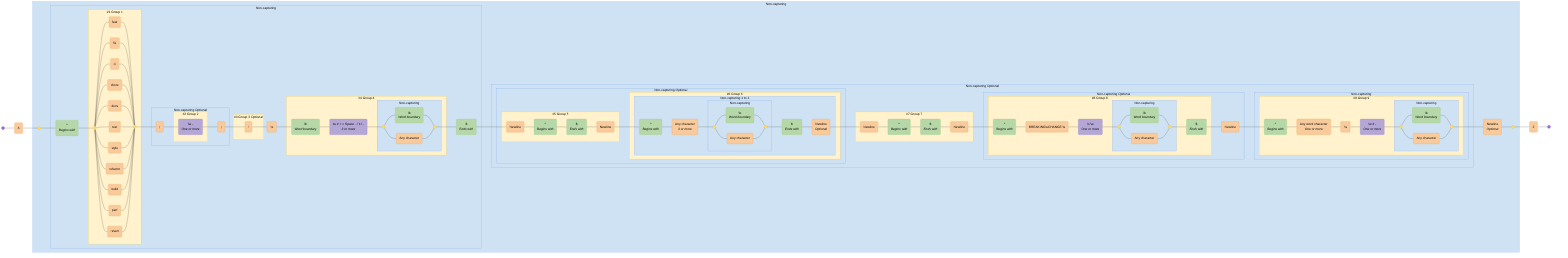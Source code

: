 graph LR
  accTitle: "Regex: \\A(?:(?:^(?P<type>feat|fix|ci|chore|docs|test|style|refactor|build|perf|revert)(?:\\((?P<scope>[\\w-]+)\\))?(?P<breaking>!)?:\\s(?P<subject>\\b[\\w#<> ./\\t\\\\-]{3,}(?:\\b|\\.))$)(?:(?:(?P<BLANK_LINE>\\n^$\\n)(?P<body>(?:^.{3,}(?:\\b|\\.)$\\n?){1,3}))?(?P<BLANK_LINE2>\\n^$\\n)(?:(?P<breaking_change>^BREAKING\\sCHANGE:\\s[\\s\\w]+(?:\\b|\\.)$)\\n)?(?:(?P<footer>^\\w+:\\s[\\w#-]+(?:\\b|\\.))))?\\n?|)\\Z"
  accDescr: "Generated with regex-to-mermaid@1.0.3"

  %% Nodes
  start@{ shape: f-circ };
  fin@{ shape: f-circ };
  literal_1("A"):::literal;
  disjunction_begin_1:::disjunction@{ shape: f-circ };
  disjunction_end_1:::disjunction@{ shape: f-circ };
  assertion_1("^<br><i>Begins with</i>"):::assertion;
  disjunction_begin_2:::disjunction@{ shape: f-circ };
  disjunction_end_2:::disjunction@{ shape: f-circ };
  literal_2("feat"):::literal;
  literal_3("fix"):::literal;
  literal_4("ci"):::literal;
  literal_5("chore"):::literal;
  literal_6("docs"):::literal;
  literal_7("test"):::literal;
  literal_8("style"):::literal;
  literal_9("refactor"):::literal;
  literal_10("build"):::literal;
  literal_11("perf"):::literal;
  literal_12("revert"):::literal;
  literal_13("("):::literal;
  char_class_1("\w -<br><i>One or more</i>"):::char-class;
  literal_14(")"):::literal;
  literal_15("!"):::literal;
  literal_16(":\s"):::literal;
  assertion_2("\b<br><i>Word boundary</i>"):::assertion;
  char_class_2("\w # < > Space . / \t \ -<br><i>3 or more</i>"):::char-class;
  disjunction_begin_3:::disjunction@{ shape: f-circ };
  disjunction_end_3:::disjunction@{ shape: f-circ };
  assertion_3("\b<br><i>Word boundary</i>"):::assertion;
  literal_17("Any character"):::literal;
  assertion_4("$<br><i>Ends with</i>"):::assertion;
  literal_18("Newline"):::literal;
  assertion_5("^<br><i>Begins with</i>"):::assertion;
  assertion_6("$<br><i>Ends with</i>"):::assertion;
  literal_19("Newline"):::literal;
  assertion_7("^<br><i>Begins with</i>"):::assertion;
  literal_20("Any character<br><i>3 or more</i>"):::literal;
  disjunction_begin_4:::disjunction@{ shape: f-circ };
  disjunction_end_4:::disjunction@{ shape: f-circ };
  assertion_8("\b<br><i>Word boundary</i>"):::assertion;
  literal_21("Any character"):::literal;
  assertion_9("$<br><i>Ends with</i>"):::assertion;
  literal_22("Newline<br><i>Optional</i>"):::literal;
  literal_23("Newline"):::literal;
  assertion_10("^<br><i>Begins with</i>"):::assertion;
  assertion_11("$<br><i>Ends with</i>"):::assertion;
  literal_24("Newline"):::literal;
  assertion_12("^<br><i>Begins with</i>"):::assertion;
  literal_25("BREAKING\sCHANGE:\s"):::literal;
  char_class_3("\s \w<br><i>One or more</i>"):::char-class;
  disjunction_begin_5:::disjunction@{ shape: f-circ };
  disjunction_end_5:::disjunction@{ shape: f-circ };
  assertion_13("\b<br><i>Word boundary</i>"):::assertion;
  literal_26("Any character"):::literal;
  assertion_14("$<br><i>Ends with</i>"):::assertion;
  literal_27("Newline"):::literal;
  assertion_15("^<br><i>Begins with</i>"):::assertion;
  literal_28("Any word character<br><i>One or more</i>"):::literal;
  literal_29(":\s"):::literal;
  char_class_4("\w # -<br><i>One or more</i>"):::char-class;
  disjunction_begin_6:::disjunction@{ shape: f-circ };
  disjunction_end_6:::disjunction@{ shape: f-circ };
  assertion_16("\b<br><i>Word boundary</i>"):::assertion;
  literal_30("Any character"):::literal;
  literal_31("Newline<br><i>Optional</i>"):::literal;
  literal_32("Z"):::literal;

  %% Subgraphs
  subgraph standard_1 ["#1 Group 1"]
    disjunction_begin_2
    disjunction_end_2
    literal_2
    literal_3
    literal_4
    literal_5
    literal_6
    literal_7
    literal_8
    literal_9
    literal_10
    literal_11
    literal_12
  end

  subgraph standard_2 ["#2 Group 2"]
    char_class_1
  end

  subgraph non_capturing_3 ["Non-capturing <i>Optional</i>"]
    standard_2
    literal_13
    literal_14
  end

  subgraph standard_3 ["#3 Group 3 <i>Optional</i>"]
    literal_15
  end

  subgraph non_capturing_4 ["Non-capturing"]
    disjunction_begin_3
    disjunction_end_3
    assertion_3
    literal_17
  end

  subgraph standard_4 ["#4 Group 4"]
    non_capturing_4
    assertion_2
    char_class_2
  end

  subgraph non_capturing_2 ["Non-capturing"]
    standard_1
    standard_2
    non_capturing_3
    standard_3
    non_capturing_4
    standard_4
    assertion_1
    literal_16
    assertion_4
  end

  subgraph standard_5 ["#5 Group 5"]
    literal_18
    assertion_5
    assertion_6
    literal_19
  end

  subgraph non_capturing_8 ["Non-capturing"]
    disjunction_begin_4
    disjunction_end_4
    assertion_8
    literal_21
  end

  subgraph non_capturing_7 ["Non-capturing <i>1 to 3</i>"]
    non_capturing_8
    assertion_7
    literal_20
    assertion_9
    literal_22
  end

  subgraph standard_6 ["#6 Group 6"]
    non_capturing_8
    non_capturing_7
  end

  subgraph non_capturing_6 ["Non-capturing <i>Optional</i>"]
    standard_5
    non_capturing_8
    non_capturing_7
    standard_6
  end

  subgraph standard_7 ["#7 Group 7"]
    literal_23
    assertion_10
    assertion_11
    literal_24
  end

  subgraph non_capturing_10 ["Non-capturing"]
    disjunction_begin_5
    disjunction_end_5
    assertion_13
    literal_26
  end

  subgraph standard_8 ["#8 Group 8"]
    non_capturing_10
    assertion_12
    literal_25
    char_class_3
    assertion_14
  end

  subgraph non_capturing_9 ["Non-capturing <i>Optional</i>"]
    non_capturing_10
    standard_8
    literal_27
  end

  subgraph non_capturing_12 ["Non-capturing"]
    disjunction_begin_6
    disjunction_end_6
    assertion_16
    literal_30
  end

  subgraph standard_9 ["#9 Group 9"]
    non_capturing_12
    assertion_15
    literal_28
    literal_29
    char_class_4
  end

  subgraph non_capturing_11 ["Non-capturing"]
    non_capturing_12
    standard_9
  end

  subgraph non_capturing_5 ["Non-capturing <i>Optional</i>"]
    standard_5
    non_capturing_8
    non_capturing_7
    standard_6
    non_capturing_6
    standard_7
    non_capturing_10
    standard_8
    non_capturing_9
    non_capturing_12
    standard_9
    non_capturing_11
  end

  subgraph non_capturing_1 ["Non-capturing"]
    standard_1
    standard_2
    non_capturing_3
    standard_3
    non_capturing_4
    standard_4
    non_capturing_2
    standard_5
    non_capturing_8
    non_capturing_7
    standard_6
    non_capturing_6
    standard_7
    non_capturing_10
    standard_8
    non_capturing_9
    non_capturing_12
    standard_9
    non_capturing_11
    non_capturing_5
    disjunction_begin_1
    disjunction_end_1
    literal_31
  end

  %% Edges
  start --- literal_1;
  literal_1 --- disjunction_begin_1;
  disjunction_begin_1 --- assertion_1;
  assertion_1 --- disjunction_begin_2;
  disjunction_begin_2 --- literal_2;
  literal_2 --- disjunction_end_2;
  disjunction_begin_2 --- literal_3;
  literal_3 --- disjunction_end_2;
  disjunction_begin_2 --- literal_4;
  literal_4 --- disjunction_end_2;
  disjunction_begin_2 --- literal_5;
  literal_5 --- disjunction_end_2;
  disjunction_begin_2 --- literal_6;
  literal_6 --- disjunction_end_2;
  disjunction_begin_2 --- literal_7;
  literal_7 --- disjunction_end_2;
  disjunction_begin_2 --- literal_8;
  literal_8 --- disjunction_end_2;
  disjunction_begin_2 --- literal_9;
  literal_9 --- disjunction_end_2;
  disjunction_begin_2 --- literal_10;
  literal_10 --- disjunction_end_2;
  disjunction_begin_2 --- literal_11;
  literal_11 --- disjunction_end_2;
  disjunction_begin_2 --- literal_12;
  literal_12 --- disjunction_end_2;
  disjunction_end_2 --- literal_13;
  literal_13 --- char_class_1;
  char_class_1 --- literal_14;
  literal_14 --- literal_15;
  literal_15 --- literal_16;
  literal_16 --- assertion_2;
  assertion_2 --- char_class_2;
  char_class_2 --- disjunction_begin_3;
  disjunction_begin_3 --- assertion_3;
  assertion_3 --- disjunction_end_3;
  disjunction_begin_3 --- literal_17;
  literal_17 --- disjunction_end_3;
  disjunction_end_3 --- assertion_4;
  assertion_4 --- literal_18;
  literal_18 --- assertion_5;
  assertion_5 --- assertion_6;
  assertion_6 --- literal_19;
  literal_19 --- assertion_7;
  assertion_7 --- literal_20;
  literal_20 --- disjunction_begin_4;
  disjunction_begin_4 --- assertion_8;
  assertion_8 --- disjunction_end_4;
  disjunction_begin_4 --- literal_21;
  literal_21 --- disjunction_end_4;
  disjunction_end_4 --- assertion_9;
  assertion_9 --- literal_22;
  literal_22 --- literal_23;
  literal_23 --- assertion_10;
  assertion_10 --- assertion_11;
  assertion_11 --- literal_24;
  literal_24 --- assertion_12;
  assertion_12 --- literal_25;
  literal_25 --- char_class_3;
  char_class_3 --- disjunction_begin_5;
  disjunction_begin_5 --- assertion_13;
  assertion_13 --- disjunction_end_5;
  disjunction_begin_5 --- literal_26;
  literal_26 --- disjunction_end_5;
  disjunction_end_5 --- assertion_14;
  assertion_14 --- literal_27;
  literal_27 --- assertion_15;
  assertion_15 --- literal_28;
  literal_28 --- literal_29;
  literal_29 --- char_class_4;
  char_class_4 --- disjunction_begin_6;
  disjunction_begin_6 --- assertion_16;
  assertion_16 --- disjunction_end_6;
  disjunction_begin_6 --- literal_30;
  literal_30 --- disjunction_end_6;
  disjunction_end_6 --- literal_31;
  literal_31 --- disjunction_end_1;
  disjunction_end_1 --- literal_32;
  literal_32 --- fin;

  %% Styles
  %% Node Styling
  classDef literal fill:#F9CB9C,stroke:#E69138,color:#000000;
  classDef disjunction fill:#FFD966,stroke:#F1C232,color:#000000;
  classDef assertion fill:#B6D7A8,stroke:#93C47D,color:#000000;
  classDef char-class fill:#B4A7D6,stroke:#8E7CC3,color:#000000;

  %% Group Styling
  classDef standard fill:#FFF2CC,stroke:#F1C232,color:#000000;
  classDef non-capturing fill:#CFE2F3,stroke:#6D9EEB,color:#000000;

  %% Apply Group Classes
  class standard_1,standard_2,standard_3,standard_4,standard_5,standard_6,standard_7,standard_8,standard_9 standard;
  class non_capturing_3,non_capturing_4,non_capturing_2,non_capturing_8,non_capturing_7,non_capturing_6,non_capturing_10,non_capturing_9,non_capturing_12,non_capturing_11,non_capturing_5,non_capturing_1 non-capturing;